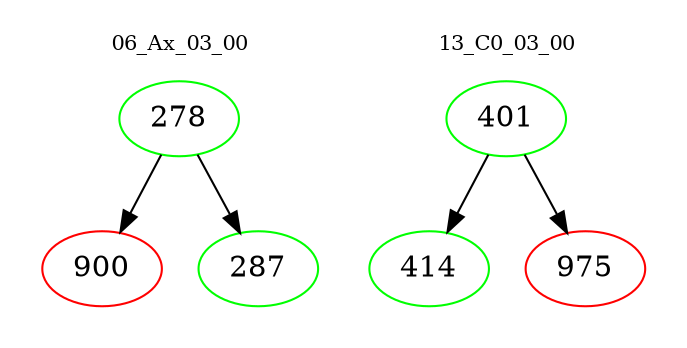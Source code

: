 digraph{
subgraph cluster_0 {
color = white
label = "06_Ax_03_00";
fontsize=10;
T0_278 [label="278", color="green"]
T0_278 -> T0_900 [color="black"]
T0_900 [label="900", color="red"]
T0_278 -> T0_287 [color="black"]
T0_287 [label="287", color="green"]
}
subgraph cluster_1 {
color = white
label = "13_C0_03_00";
fontsize=10;
T1_401 [label="401", color="green"]
T1_401 -> T1_414 [color="black"]
T1_414 [label="414", color="green"]
T1_401 -> T1_975 [color="black"]
T1_975 [label="975", color="red"]
}
}
